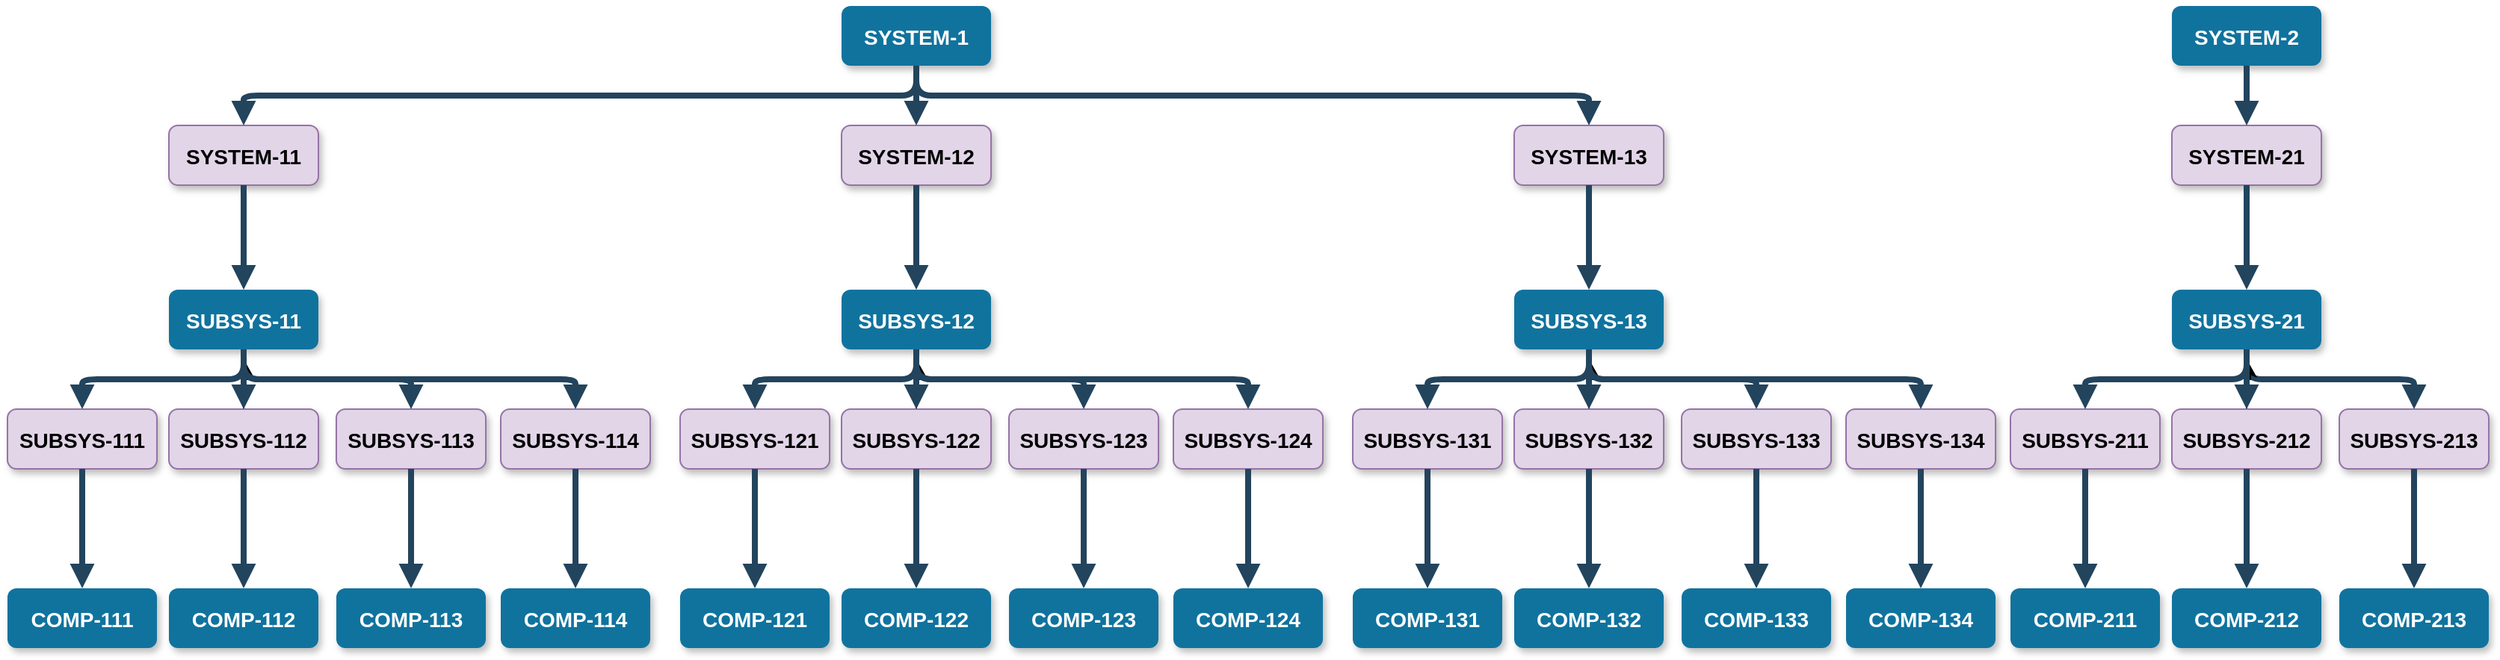<mxfile version="15.7.0" type="github">
  <diagram name="Page-1" id="97916047-d0de-89f5-080d-49f4d83e522f">
    <mxGraphModel dx="2370" dy="1270" grid="1" gridSize="10" guides="1" tooltips="1" connect="1" arrows="1" fold="1" page="1" pageScale="1.5" pageWidth="1169" pageHeight="827" background="none" math="0" shadow="0">
      <root>
        <mxCell id="0" />
        <mxCell id="1" parent="0" />
        <mxCell id="3" value="SYSTEM-1" style="rounded=1;fillColor=#10739E;strokeColor=none;shadow=1;gradientColor=none;fontStyle=1;fontColor=#FFFFFF;fontSize=14;" parent="1" vertex="1">
          <mxGeometry x="618" y="310" width="100" height="40" as="geometry" />
        </mxCell>
        <mxCell id="8" value="SYSTEM-11" style="rounded=1;fillColor=#e1d5e7;strokeColor=#9673a6;shadow=1;fontStyle=1;fontSize=14;" parent="1" vertex="1">
          <mxGeometry x="168" y="390" width="100" height="40" as="geometry" />
        </mxCell>
        <mxCell id="9" value="SUBSYS-11" style="rounded=1;fillColor=#10739E;strokeColor=none;shadow=1;gradientColor=none;fontStyle=1;fontColor=#FFFFFF;fontSize=14;" parent="1" vertex="1">
          <mxGeometry x="168" y="500" width="100" height="40" as="geometry" />
        </mxCell>
        <mxCell id="10" value="SUBSYS-113" style="rounded=1;fillColor=#e1d5e7;strokeColor=#9673a6;shadow=1;fontStyle=1;fontSize=14;" parent="1" vertex="1">
          <mxGeometry x="280" y="580" width="100" height="40" as="geometry" />
        </mxCell>
        <mxCell id="11" value="COMP-113" style="rounded=1;fillColor=#10739E;strokeColor=none;shadow=1;gradientColor=none;fontStyle=1;fontColor=#FFFFFF;fontSize=14;" parent="1" vertex="1">
          <mxGeometry x="280" y="700" width="100" height="40" as="geometry" />
        </mxCell>
        <mxCell id="13" value="SYSTEM-12" style="rounded=1;fillColor=#e1d5e7;strokeColor=#9673a6;shadow=1;fontStyle=1;fontSize=14;" parent="1" vertex="1">
          <mxGeometry x="618" y="390" width="100" height="40" as="geometry" />
        </mxCell>
        <mxCell id="23" value="SYSTEM-13" style="rounded=1;fillColor=#e1d5e7;strokeColor=#9673a6;shadow=1;fontStyle=1;fontSize=14;" parent="1" vertex="1">
          <mxGeometry x="1068" y="390" width="100" height="40" as="geometry" />
        </mxCell>
        <mxCell id="34" value="" style="edgeStyle=elbowEdgeStyle;elbow=vertical;strokeWidth=4;endArrow=block;endFill=1;fontStyle=1;strokeColor=#23445D;exitX=0.5;exitY=1;exitDx=0;exitDy=0;" parent="1" source="3" target="8" edge="1">
          <mxGeometry x="50" y="15.5" width="100" height="100" as="geometry">
            <mxPoint x="50" y="115.5" as="sourcePoint" />
            <mxPoint x="150" y="15.5" as="targetPoint" />
            <Array as="points">
              <mxPoint x="308" y="370" />
              <mxPoint x="278" y="410" />
              <mxPoint x="580" y="405.5" />
            </Array>
          </mxGeometry>
        </mxCell>
        <mxCell id="37" value="" style="edgeStyle=elbowEdgeStyle;elbow=vertical;strokeWidth=4;endArrow=block;endFill=1;fontStyle=1;strokeColor=#23445D;exitX=0.5;exitY=1;exitDx=0;exitDy=0;entryX=0.5;entryY=0;entryDx=0;entryDy=0;" parent="1" source="3" target="23" edge="1">
          <mxGeometry x="50" y="15.5" width="100" height="100" as="geometry">
            <mxPoint x="50" y="115.5" as="sourcePoint" />
            <mxPoint x="150" y="15.5" as="targetPoint" />
            <Array as="points">
              <mxPoint x="630" y="370" />
            </Array>
          </mxGeometry>
        </mxCell>
        <mxCell id="38" value="" style="edgeStyle=elbowEdgeStyle;elbow=vertical;strokeWidth=4;endArrow=block;endFill=1;fontStyle=1;strokeColor=#23445D;" parent="1" source="8" target="9" edge="1">
          <mxGeometry x="90" y="15.5" width="100" height="100" as="geometry">
            <mxPoint x="90" y="115.5" as="sourcePoint" />
            <mxPoint x="190" y="15.5" as="targetPoint" />
          </mxGeometry>
        </mxCell>
        <mxCell id="39" value="" style="edgeStyle=elbowEdgeStyle;elbow=vertical;strokeWidth=4;endArrow=block;endFill=1;fontStyle=1;strokeColor=#23445D;" parent="1" source="9" target="10" edge="1">
          <mxGeometry x="90" y="-34.5" width="100" height="100" as="geometry">
            <mxPoint x="90" y="65.5" as="sourcePoint" />
            <mxPoint x="190" y="-34.5" as="targetPoint" />
          </mxGeometry>
        </mxCell>
        <mxCell id="40" value="" style="edgeStyle=elbowEdgeStyle;elbow=vertical;strokeWidth=4;endArrow=block;endFill=1;fontStyle=1;strokeColor=#23445D;" parent="1" source="10" target="11" edge="1">
          <mxGeometry x="60" y="35.5" width="100" height="100" as="geometry">
            <mxPoint x="60" y="135.5" as="sourcePoint" />
            <mxPoint x="160" y="35.5" as="targetPoint" />
          </mxGeometry>
        </mxCell>
        <mxCell id="42" value="" style="edgeStyle=elbowEdgeStyle;elbow=vertical;strokeWidth=4;endArrow=block;endFill=1;fontStyle=1;strokeColor=#23445D;entryX=0.5;entryY=0;entryDx=0;entryDy=0;" parent="1" source="13" target="CCqJcbSyxTqTrVKvghvQ-70" edge="1">
          <mxGeometry x="280" y="15.5" width="100" height="100" as="geometry">
            <mxPoint x="280" y="115.5" as="sourcePoint" />
            <mxPoint x="820" y="500" as="targetPoint" />
          </mxGeometry>
        </mxCell>
        <mxCell id="50" value="" style="edgeStyle=elbowEdgeStyle;elbow=vertical;strokeWidth=4;endArrow=block;endFill=1;fontStyle=1;strokeColor=#23445D;entryX=0.5;entryY=0;entryDx=0;entryDy=0;" parent="1" source="23" target="CCqJcbSyxTqTrVKvghvQ-88" edge="1">
          <mxGeometry x="250" y="15.5" width="100" height="100" as="geometry">
            <mxPoint x="250" y="115.5" as="sourcePoint" />
            <mxPoint x="1320" y="492" as="targetPoint" />
          </mxGeometry>
        </mxCell>
        <mxCell id="54" value="" style="edgeStyle=elbowEdgeStyle;elbow=vertical;strokeWidth=4;endArrow=block;endFill=1;fontStyle=1;strokeColor=#23445D;exitX=0.5;exitY=1;exitDx=0;exitDy=0;entryX=0.5;entryY=0;entryDx=0;entryDy=0;" parent="1" source="3" target="13" edge="1">
          <mxGeometry x="330" y="15.5" width="100" height="100" as="geometry">
            <mxPoint x="330" y="115.5" as="sourcePoint" />
            <mxPoint x="628" y="390" as="targetPoint" />
            <Array as="points">
              <mxPoint x="668" y="370" />
            </Array>
          </mxGeometry>
        </mxCell>
        <mxCell id="CCqJcbSyxTqTrVKvghvQ-57" value="SUBSYS-111" style="rounded=1;fillColor=#e1d5e7;strokeColor=#9673a6;shadow=1;fontStyle=1;fontSize=14;" vertex="1" parent="1">
          <mxGeometry x="60" y="580" width="100" height="40" as="geometry" />
        </mxCell>
        <mxCell id="CCqJcbSyxTqTrVKvghvQ-58" value="COMP-111" style="rounded=1;fillColor=#10739E;strokeColor=none;shadow=1;gradientColor=none;fontStyle=1;fontColor=#FFFFFF;fontSize=14;" vertex="1" parent="1">
          <mxGeometry x="60" y="700" width="100" height="40" as="geometry" />
        </mxCell>
        <mxCell id="CCqJcbSyxTqTrVKvghvQ-59" value="" style="edgeStyle=elbowEdgeStyle;elbow=vertical;strokeWidth=4;endArrow=block;endFill=1;fontStyle=1;strokeColor=#23445D;exitX=0.5;exitY=1;exitDx=0;exitDy=0;" edge="1" parent="1" target="CCqJcbSyxTqTrVKvghvQ-57" source="9">
          <mxGeometry x="-160" y="-34.5" width="100" height="100" as="geometry">
            <mxPoint x="-32" y="520" as="sourcePoint" />
            <mxPoint x="-60" y="-34.5" as="targetPoint" />
          </mxGeometry>
        </mxCell>
        <mxCell id="CCqJcbSyxTqTrVKvghvQ-60" value="" style="edgeStyle=elbowEdgeStyle;elbow=vertical;strokeWidth=4;endArrow=block;endFill=1;fontStyle=1;strokeColor=#23445D;" edge="1" parent="1" source="CCqJcbSyxTqTrVKvghvQ-57" target="CCqJcbSyxTqTrVKvghvQ-58">
          <mxGeometry x="-160" y="35.5" width="100" height="100" as="geometry">
            <mxPoint x="-160" y="135.5" as="sourcePoint" />
            <mxPoint x="-60" y="35.5" as="targetPoint" />
          </mxGeometry>
        </mxCell>
        <mxCell id="CCqJcbSyxTqTrVKvghvQ-65" style="edgeStyle=orthogonalEdgeStyle;rounded=0;orthogonalLoop=1;jettySize=auto;html=1;" edge="1" parent="1" source="CCqJcbSyxTqTrVKvghvQ-61">
          <mxGeometry relative="1" as="geometry">
            <mxPoint x="220" y="550" as="targetPoint" />
          </mxGeometry>
        </mxCell>
        <mxCell id="CCqJcbSyxTqTrVKvghvQ-61" value="SUBSYS-112" style="rounded=1;fillColor=#e1d5e7;strokeColor=#9673a6;shadow=1;fontStyle=1;fontSize=14;" vertex="1" parent="1">
          <mxGeometry x="168" y="580" width="100" height="40" as="geometry" />
        </mxCell>
        <mxCell id="CCqJcbSyxTqTrVKvghvQ-62" value="COMP-112" style="rounded=1;fillColor=#10739E;strokeColor=none;shadow=1;gradientColor=none;fontStyle=1;fontColor=#FFFFFF;fontSize=14;" vertex="1" parent="1">
          <mxGeometry x="168" y="700" width="100" height="40" as="geometry" />
        </mxCell>
        <mxCell id="CCqJcbSyxTqTrVKvghvQ-63" value="" style="edgeStyle=elbowEdgeStyle;elbow=vertical;strokeWidth=4;endArrow=block;endFill=1;fontStyle=1;strokeColor=#23445D;" edge="1" parent="1" source="CCqJcbSyxTqTrVKvghvQ-61" target="CCqJcbSyxTqTrVKvghvQ-62">
          <mxGeometry x="-50" y="35.5" width="100" height="100" as="geometry">
            <mxPoint x="-50" y="135.5" as="sourcePoint" />
            <mxPoint x="50" y="35.5" as="targetPoint" />
          </mxGeometry>
        </mxCell>
        <mxCell id="CCqJcbSyxTqTrVKvghvQ-64" value="" style="edgeStyle=elbowEdgeStyle;elbow=vertical;strokeWidth=4;endArrow=block;endFill=1;fontStyle=1;strokeColor=#23445D;exitX=0.5;exitY=1;exitDx=0;exitDy=0;entryX=0.5;entryY=0;entryDx=0;entryDy=0;" edge="1" parent="1" source="9" target="CCqJcbSyxTqTrVKvghvQ-61">
          <mxGeometry x="-150" y="-24.5" width="100" height="100" as="geometry">
            <mxPoint x="228" y="560" as="sourcePoint" />
            <mxPoint x="120" y="590" as="targetPoint" />
          </mxGeometry>
        </mxCell>
        <mxCell id="CCqJcbSyxTqTrVKvghvQ-66" value="SUBSYS-114" style="rounded=1;fillColor=#e1d5e7;strokeColor=#9673a6;shadow=1;fontStyle=1;fontSize=14;" vertex="1" parent="1">
          <mxGeometry x="390" y="580" width="100" height="40" as="geometry" />
        </mxCell>
        <mxCell id="CCqJcbSyxTqTrVKvghvQ-67" value="COMP-114" style="rounded=1;fillColor=#10739E;strokeColor=none;shadow=1;gradientColor=none;fontStyle=1;fontColor=#FFFFFF;fontSize=14;" vertex="1" parent="1">
          <mxGeometry x="390" y="700" width="100" height="40" as="geometry" />
        </mxCell>
        <mxCell id="CCqJcbSyxTqTrVKvghvQ-68" value="" style="edgeStyle=elbowEdgeStyle;elbow=vertical;strokeWidth=4;endArrow=block;endFill=1;fontStyle=1;strokeColor=#23445D;" edge="1" parent="1" source="CCqJcbSyxTqTrVKvghvQ-66" target="CCqJcbSyxTqTrVKvghvQ-67">
          <mxGeometry x="170" y="35.5" width="100" height="100" as="geometry">
            <mxPoint x="170" y="135.5" as="sourcePoint" />
            <mxPoint x="270" y="35.5" as="targetPoint" />
          </mxGeometry>
        </mxCell>
        <mxCell id="CCqJcbSyxTqTrVKvghvQ-69" value="" style="edgeStyle=elbowEdgeStyle;elbow=vertical;strokeWidth=4;endArrow=block;endFill=1;fontStyle=1;strokeColor=#23445D;entryX=0.5;entryY=0;entryDx=0;entryDy=0;exitX=0.5;exitY=1;exitDx=0;exitDy=0;" edge="1" parent="1" source="9" target="CCqJcbSyxTqTrVKvghvQ-66">
          <mxGeometry x="100" y="-24.5" width="100" height="100" as="geometry">
            <mxPoint x="228" y="550" as="sourcePoint" />
            <mxPoint x="340" y="590" as="targetPoint" />
          </mxGeometry>
        </mxCell>
        <mxCell id="CCqJcbSyxTqTrVKvghvQ-70" value="SUBSYS-12" style="rounded=1;fillColor=#10739E;strokeColor=none;shadow=1;gradientColor=none;fontStyle=1;fontColor=#FFFFFF;fontSize=14;" vertex="1" parent="1">
          <mxGeometry x="618" y="500" width="100" height="40" as="geometry" />
        </mxCell>
        <mxCell id="CCqJcbSyxTqTrVKvghvQ-71" value="SUBSYS-123" style="rounded=1;fillColor=#e1d5e7;strokeColor=#9673a6;shadow=1;fontStyle=1;fontSize=14;" vertex="1" parent="1">
          <mxGeometry x="730" y="580" width="100" height="40" as="geometry" />
        </mxCell>
        <mxCell id="CCqJcbSyxTqTrVKvghvQ-72" value="COMP-123" style="rounded=1;fillColor=#10739E;strokeColor=none;shadow=1;gradientColor=none;fontStyle=1;fontColor=#FFFFFF;fontSize=14;" vertex="1" parent="1">
          <mxGeometry x="730" y="700" width="100" height="40" as="geometry" />
        </mxCell>
        <mxCell id="CCqJcbSyxTqTrVKvghvQ-73" value="" style="edgeStyle=elbowEdgeStyle;elbow=vertical;strokeWidth=4;endArrow=block;endFill=1;fontStyle=1;strokeColor=#23445D;" edge="1" parent="1" source="CCqJcbSyxTqTrVKvghvQ-70" target="CCqJcbSyxTqTrVKvghvQ-71">
          <mxGeometry x="540" y="-34.5" width="100" height="100" as="geometry">
            <mxPoint x="540" y="65.5" as="sourcePoint" />
            <mxPoint x="640" y="-34.5" as="targetPoint" />
          </mxGeometry>
        </mxCell>
        <mxCell id="CCqJcbSyxTqTrVKvghvQ-74" value="" style="edgeStyle=elbowEdgeStyle;elbow=vertical;strokeWidth=4;endArrow=block;endFill=1;fontStyle=1;strokeColor=#23445D;" edge="1" parent="1" source="CCqJcbSyxTqTrVKvghvQ-71" target="CCqJcbSyxTqTrVKvghvQ-72">
          <mxGeometry x="510" y="35.5" width="100" height="100" as="geometry">
            <mxPoint x="510" y="135.5" as="sourcePoint" />
            <mxPoint x="610" y="35.5" as="targetPoint" />
          </mxGeometry>
        </mxCell>
        <mxCell id="CCqJcbSyxTqTrVKvghvQ-75" value="SUBSYS-121" style="rounded=1;fillColor=#e1d5e7;strokeColor=#9673a6;shadow=1;fontStyle=1;fontSize=14;" vertex="1" parent="1">
          <mxGeometry x="510" y="580" width="100" height="40" as="geometry" />
        </mxCell>
        <mxCell id="CCqJcbSyxTqTrVKvghvQ-76" value="COMP-121" style="rounded=1;fillColor=#10739E;strokeColor=none;shadow=1;gradientColor=none;fontStyle=1;fontColor=#FFFFFF;fontSize=14;" vertex="1" parent="1">
          <mxGeometry x="510" y="700" width="100" height="40" as="geometry" />
        </mxCell>
        <mxCell id="CCqJcbSyxTqTrVKvghvQ-77" value="" style="edgeStyle=elbowEdgeStyle;elbow=vertical;strokeWidth=4;endArrow=block;endFill=1;fontStyle=1;strokeColor=#23445D;exitX=0.5;exitY=1;exitDx=0;exitDy=0;" edge="1" parent="1" source="CCqJcbSyxTqTrVKvghvQ-70" target="CCqJcbSyxTqTrVKvghvQ-75">
          <mxGeometry x="290" y="-34.5" width="100" height="100" as="geometry">
            <mxPoint x="418" y="520" as="sourcePoint" />
            <mxPoint x="390" y="-34.5" as="targetPoint" />
          </mxGeometry>
        </mxCell>
        <mxCell id="CCqJcbSyxTqTrVKvghvQ-78" value="" style="edgeStyle=elbowEdgeStyle;elbow=vertical;strokeWidth=4;endArrow=block;endFill=1;fontStyle=1;strokeColor=#23445D;" edge="1" parent="1" source="CCqJcbSyxTqTrVKvghvQ-75" target="CCqJcbSyxTqTrVKvghvQ-76">
          <mxGeometry x="290" y="35.5" width="100" height="100" as="geometry">
            <mxPoint x="290" y="135.5" as="sourcePoint" />
            <mxPoint x="390" y="35.5" as="targetPoint" />
          </mxGeometry>
        </mxCell>
        <mxCell id="CCqJcbSyxTqTrVKvghvQ-79" style="edgeStyle=orthogonalEdgeStyle;rounded=0;orthogonalLoop=1;jettySize=auto;html=1;" edge="1" parent="1" source="CCqJcbSyxTqTrVKvghvQ-80">
          <mxGeometry relative="1" as="geometry">
            <mxPoint x="670" y="550" as="targetPoint" />
          </mxGeometry>
        </mxCell>
        <mxCell id="CCqJcbSyxTqTrVKvghvQ-80" value="SUBSYS-122" style="rounded=1;fillColor=#e1d5e7;strokeColor=#9673a6;shadow=1;fontStyle=1;fontSize=14;" vertex="1" parent="1">
          <mxGeometry x="618" y="580" width="100" height="40" as="geometry" />
        </mxCell>
        <mxCell id="CCqJcbSyxTqTrVKvghvQ-81" value="COMP-122" style="rounded=1;fillColor=#10739E;strokeColor=none;shadow=1;gradientColor=none;fontStyle=1;fontColor=#FFFFFF;fontSize=14;" vertex="1" parent="1">
          <mxGeometry x="618" y="700" width="100" height="40" as="geometry" />
        </mxCell>
        <mxCell id="CCqJcbSyxTqTrVKvghvQ-82" value="" style="edgeStyle=elbowEdgeStyle;elbow=vertical;strokeWidth=4;endArrow=block;endFill=1;fontStyle=1;strokeColor=#23445D;" edge="1" parent="1" source="CCqJcbSyxTqTrVKvghvQ-80" target="CCqJcbSyxTqTrVKvghvQ-81">
          <mxGeometry x="400" y="35.5" width="100" height="100" as="geometry">
            <mxPoint x="400" y="135.5" as="sourcePoint" />
            <mxPoint x="500" y="35.5" as="targetPoint" />
          </mxGeometry>
        </mxCell>
        <mxCell id="CCqJcbSyxTqTrVKvghvQ-83" value="" style="edgeStyle=elbowEdgeStyle;elbow=vertical;strokeWidth=4;endArrow=block;endFill=1;fontStyle=1;strokeColor=#23445D;exitX=0.5;exitY=1;exitDx=0;exitDy=0;entryX=0.5;entryY=0;entryDx=0;entryDy=0;" edge="1" parent="1" source="CCqJcbSyxTqTrVKvghvQ-70" target="CCqJcbSyxTqTrVKvghvQ-80">
          <mxGeometry x="300" y="-24.5" width="100" height="100" as="geometry">
            <mxPoint x="678" y="560" as="sourcePoint" />
            <mxPoint x="570" y="590" as="targetPoint" />
          </mxGeometry>
        </mxCell>
        <mxCell id="CCqJcbSyxTqTrVKvghvQ-84" value="SUBSYS-124" style="rounded=1;fillColor=#e1d5e7;strokeColor=#9673a6;shadow=1;fontStyle=1;fontSize=14;" vertex="1" parent="1">
          <mxGeometry x="840" y="580" width="100" height="40" as="geometry" />
        </mxCell>
        <mxCell id="CCqJcbSyxTqTrVKvghvQ-85" value="COMP-124" style="rounded=1;fillColor=#10739E;strokeColor=none;shadow=1;gradientColor=none;fontStyle=1;fontColor=#FFFFFF;fontSize=14;" vertex="1" parent="1">
          <mxGeometry x="840" y="700" width="100" height="40" as="geometry" />
        </mxCell>
        <mxCell id="CCqJcbSyxTqTrVKvghvQ-86" value="" style="edgeStyle=elbowEdgeStyle;elbow=vertical;strokeWidth=4;endArrow=block;endFill=1;fontStyle=1;strokeColor=#23445D;" edge="1" parent="1" source="CCqJcbSyxTqTrVKvghvQ-84" target="CCqJcbSyxTqTrVKvghvQ-85">
          <mxGeometry x="620" y="35.5" width="100" height="100" as="geometry">
            <mxPoint x="620" y="135.5" as="sourcePoint" />
            <mxPoint x="720" y="35.5" as="targetPoint" />
          </mxGeometry>
        </mxCell>
        <mxCell id="CCqJcbSyxTqTrVKvghvQ-87" value="" style="edgeStyle=elbowEdgeStyle;elbow=vertical;strokeWidth=4;endArrow=block;endFill=1;fontStyle=1;strokeColor=#23445D;entryX=0.5;entryY=0;entryDx=0;entryDy=0;exitX=0.5;exitY=1;exitDx=0;exitDy=0;" edge="1" parent="1" source="CCqJcbSyxTqTrVKvghvQ-70" target="CCqJcbSyxTqTrVKvghvQ-84">
          <mxGeometry x="550" y="-24.5" width="100" height="100" as="geometry">
            <mxPoint x="678" y="550" as="sourcePoint" />
            <mxPoint x="790" y="590" as="targetPoint" />
          </mxGeometry>
        </mxCell>
        <mxCell id="CCqJcbSyxTqTrVKvghvQ-88" value="SUBSYS-13" style="rounded=1;fillColor=#10739E;strokeColor=none;shadow=1;gradientColor=none;fontStyle=1;fontColor=#FFFFFF;fontSize=14;" vertex="1" parent="1">
          <mxGeometry x="1068" y="500" width="100" height="40" as="geometry" />
        </mxCell>
        <mxCell id="CCqJcbSyxTqTrVKvghvQ-89" value="SUBSYS-133" style="rounded=1;fillColor=#e1d5e7;strokeColor=#9673a6;shadow=1;fontStyle=1;fontSize=14;" vertex="1" parent="1">
          <mxGeometry x="1180" y="580" width="100" height="40" as="geometry" />
        </mxCell>
        <mxCell id="CCqJcbSyxTqTrVKvghvQ-90" value="COMP-133" style="rounded=1;fillColor=#10739E;strokeColor=none;shadow=1;gradientColor=none;fontStyle=1;fontColor=#FFFFFF;fontSize=14;" vertex="1" parent="1">
          <mxGeometry x="1180" y="700" width="100" height="40" as="geometry" />
        </mxCell>
        <mxCell id="CCqJcbSyxTqTrVKvghvQ-91" value="" style="edgeStyle=elbowEdgeStyle;elbow=vertical;strokeWidth=4;endArrow=block;endFill=1;fontStyle=1;strokeColor=#23445D;" edge="1" parent="1" source="CCqJcbSyxTqTrVKvghvQ-88" target="CCqJcbSyxTqTrVKvghvQ-89">
          <mxGeometry x="990" y="-34.5" width="100" height="100" as="geometry">
            <mxPoint x="990" y="65.5" as="sourcePoint" />
            <mxPoint x="1090" y="-34.5" as="targetPoint" />
          </mxGeometry>
        </mxCell>
        <mxCell id="CCqJcbSyxTqTrVKvghvQ-92" value="" style="edgeStyle=elbowEdgeStyle;elbow=vertical;strokeWidth=4;endArrow=block;endFill=1;fontStyle=1;strokeColor=#23445D;" edge="1" parent="1" source="CCqJcbSyxTqTrVKvghvQ-89" target="CCqJcbSyxTqTrVKvghvQ-90">
          <mxGeometry x="960" y="35.5" width="100" height="100" as="geometry">
            <mxPoint x="960" y="135.5" as="sourcePoint" />
            <mxPoint x="1060" y="35.5" as="targetPoint" />
          </mxGeometry>
        </mxCell>
        <mxCell id="CCqJcbSyxTqTrVKvghvQ-93" value="SUBSYS-131" style="rounded=1;fillColor=#e1d5e7;strokeColor=#9673a6;shadow=1;fontStyle=1;fontSize=14;" vertex="1" parent="1">
          <mxGeometry x="960" y="580" width="100" height="40" as="geometry" />
        </mxCell>
        <mxCell id="CCqJcbSyxTqTrVKvghvQ-94" value="COMP-131" style="rounded=1;fillColor=#10739E;strokeColor=none;shadow=1;gradientColor=none;fontStyle=1;fontColor=#FFFFFF;fontSize=14;" vertex="1" parent="1">
          <mxGeometry x="960" y="700" width="100" height="40" as="geometry" />
        </mxCell>
        <mxCell id="CCqJcbSyxTqTrVKvghvQ-95" value="" style="edgeStyle=elbowEdgeStyle;elbow=vertical;strokeWidth=4;endArrow=block;endFill=1;fontStyle=1;strokeColor=#23445D;exitX=0.5;exitY=1;exitDx=0;exitDy=0;" edge="1" parent="1" source="CCqJcbSyxTqTrVKvghvQ-88" target="CCqJcbSyxTqTrVKvghvQ-93">
          <mxGeometry x="740" y="-34.5" width="100" height="100" as="geometry">
            <mxPoint x="868" y="520" as="sourcePoint" />
            <mxPoint x="840" y="-34.5" as="targetPoint" />
          </mxGeometry>
        </mxCell>
        <mxCell id="CCqJcbSyxTqTrVKvghvQ-96" value="" style="edgeStyle=elbowEdgeStyle;elbow=vertical;strokeWidth=4;endArrow=block;endFill=1;fontStyle=1;strokeColor=#23445D;" edge="1" parent="1" source="CCqJcbSyxTqTrVKvghvQ-93" target="CCqJcbSyxTqTrVKvghvQ-94">
          <mxGeometry x="740" y="35.5" width="100" height="100" as="geometry">
            <mxPoint x="740" y="135.5" as="sourcePoint" />
            <mxPoint x="840" y="35.5" as="targetPoint" />
          </mxGeometry>
        </mxCell>
        <mxCell id="CCqJcbSyxTqTrVKvghvQ-97" style="edgeStyle=orthogonalEdgeStyle;rounded=0;orthogonalLoop=1;jettySize=auto;html=1;" edge="1" parent="1" source="CCqJcbSyxTqTrVKvghvQ-98">
          <mxGeometry relative="1" as="geometry">
            <mxPoint x="1120" y="550" as="targetPoint" />
          </mxGeometry>
        </mxCell>
        <mxCell id="CCqJcbSyxTqTrVKvghvQ-98" value="SUBSYS-132" style="rounded=1;fillColor=#e1d5e7;strokeColor=#9673a6;shadow=1;fontStyle=1;fontSize=14;" vertex="1" parent="1">
          <mxGeometry x="1068" y="580" width="100" height="40" as="geometry" />
        </mxCell>
        <mxCell id="CCqJcbSyxTqTrVKvghvQ-99" value="COMP-132" style="rounded=1;fillColor=#10739E;strokeColor=none;shadow=1;gradientColor=none;fontStyle=1;fontColor=#FFFFFF;fontSize=14;" vertex="1" parent="1">
          <mxGeometry x="1068" y="700" width="100" height="40" as="geometry" />
        </mxCell>
        <mxCell id="CCqJcbSyxTqTrVKvghvQ-100" value="" style="edgeStyle=elbowEdgeStyle;elbow=vertical;strokeWidth=4;endArrow=block;endFill=1;fontStyle=1;strokeColor=#23445D;" edge="1" parent="1" source="CCqJcbSyxTqTrVKvghvQ-98" target="CCqJcbSyxTqTrVKvghvQ-99">
          <mxGeometry x="850" y="35.5" width="100" height="100" as="geometry">
            <mxPoint x="850" y="135.5" as="sourcePoint" />
            <mxPoint x="950" y="35.5" as="targetPoint" />
          </mxGeometry>
        </mxCell>
        <mxCell id="CCqJcbSyxTqTrVKvghvQ-101" value="" style="edgeStyle=elbowEdgeStyle;elbow=vertical;strokeWidth=4;endArrow=block;endFill=1;fontStyle=1;strokeColor=#23445D;exitX=0.5;exitY=1;exitDx=0;exitDy=0;entryX=0.5;entryY=0;entryDx=0;entryDy=0;" edge="1" parent="1" source="CCqJcbSyxTqTrVKvghvQ-88" target="CCqJcbSyxTqTrVKvghvQ-98">
          <mxGeometry x="750" y="-24.5" width="100" height="100" as="geometry">
            <mxPoint x="1128" y="560" as="sourcePoint" />
            <mxPoint x="1020" y="590" as="targetPoint" />
          </mxGeometry>
        </mxCell>
        <mxCell id="CCqJcbSyxTqTrVKvghvQ-102" value="SUBSYS-134" style="rounded=1;fillColor=#e1d5e7;strokeColor=#9673a6;shadow=1;fontStyle=1;fontSize=14;" vertex="1" parent="1">
          <mxGeometry x="1290" y="580" width="100" height="40" as="geometry" />
        </mxCell>
        <mxCell id="CCqJcbSyxTqTrVKvghvQ-103" value="COMP-134" style="rounded=1;fillColor=#10739E;strokeColor=none;shadow=1;gradientColor=none;fontStyle=1;fontColor=#FFFFFF;fontSize=14;" vertex="1" parent="1">
          <mxGeometry x="1290" y="700" width="100" height="40" as="geometry" />
        </mxCell>
        <mxCell id="CCqJcbSyxTqTrVKvghvQ-104" value="" style="edgeStyle=elbowEdgeStyle;elbow=vertical;strokeWidth=4;endArrow=block;endFill=1;fontStyle=1;strokeColor=#23445D;" edge="1" parent="1" source="CCqJcbSyxTqTrVKvghvQ-102" target="CCqJcbSyxTqTrVKvghvQ-103">
          <mxGeometry x="1070" y="35.5" width="100" height="100" as="geometry">
            <mxPoint x="1070" y="135.5" as="sourcePoint" />
            <mxPoint x="1170" y="35.5" as="targetPoint" />
          </mxGeometry>
        </mxCell>
        <mxCell id="CCqJcbSyxTqTrVKvghvQ-105" value="" style="edgeStyle=elbowEdgeStyle;elbow=vertical;strokeWidth=4;endArrow=block;endFill=1;fontStyle=1;strokeColor=#23445D;entryX=0.5;entryY=0;entryDx=0;entryDy=0;exitX=0.5;exitY=1;exitDx=0;exitDy=0;" edge="1" parent="1" source="CCqJcbSyxTqTrVKvghvQ-88" target="CCqJcbSyxTqTrVKvghvQ-102">
          <mxGeometry x="1000" y="-24.5" width="100" height="100" as="geometry">
            <mxPoint x="1128" y="550" as="sourcePoint" />
            <mxPoint x="1240" y="590" as="targetPoint" />
          </mxGeometry>
        </mxCell>
        <mxCell id="CCqJcbSyxTqTrVKvghvQ-106" value="SYSTEM-21" style="rounded=1;fillColor=#e1d5e7;strokeColor=#9673a6;shadow=1;fontStyle=1;fontSize=14;" vertex="1" parent="1">
          <mxGeometry x="1508" y="390" width="100" height="40" as="geometry" />
        </mxCell>
        <mxCell id="CCqJcbSyxTqTrVKvghvQ-107" value="" style="edgeStyle=elbowEdgeStyle;elbow=vertical;strokeWidth=4;endArrow=block;endFill=1;fontStyle=1;strokeColor=#23445D;entryX=0.5;entryY=0;entryDx=0;entryDy=0;" edge="1" parent="1" source="CCqJcbSyxTqTrVKvghvQ-106" target="CCqJcbSyxTqTrVKvghvQ-108">
          <mxGeometry x="690" y="15.5" width="100" height="100" as="geometry">
            <mxPoint x="690" y="115.5" as="sourcePoint" />
            <mxPoint x="1760" y="492" as="targetPoint" />
          </mxGeometry>
        </mxCell>
        <mxCell id="CCqJcbSyxTqTrVKvghvQ-108" value="SUBSYS-21" style="rounded=1;fillColor=#10739E;strokeColor=none;shadow=1;gradientColor=none;fontStyle=1;fontColor=#FFFFFF;fontSize=14;" vertex="1" parent="1">
          <mxGeometry x="1508" y="500" width="100" height="40" as="geometry" />
        </mxCell>
        <mxCell id="CCqJcbSyxTqTrVKvghvQ-109" value="SUBSYS-213" style="rounded=1;fillColor=#e1d5e7;strokeColor=#9673a6;shadow=1;fontStyle=1;fontSize=14;" vertex="1" parent="1">
          <mxGeometry x="1620" y="580" width="100" height="40" as="geometry" />
        </mxCell>
        <mxCell id="CCqJcbSyxTqTrVKvghvQ-110" value="COMP-213" style="rounded=1;fillColor=#10739E;strokeColor=none;shadow=1;gradientColor=none;fontStyle=1;fontColor=#FFFFFF;fontSize=14;" vertex="1" parent="1">
          <mxGeometry x="1620" y="700" width="100" height="40" as="geometry" />
        </mxCell>
        <mxCell id="CCqJcbSyxTqTrVKvghvQ-111" value="" style="edgeStyle=elbowEdgeStyle;elbow=vertical;strokeWidth=4;endArrow=block;endFill=1;fontStyle=1;strokeColor=#23445D;" edge="1" parent="1" source="CCqJcbSyxTqTrVKvghvQ-108" target="CCqJcbSyxTqTrVKvghvQ-109">
          <mxGeometry x="1430" y="-34.5" width="100" height="100" as="geometry">
            <mxPoint x="1430" y="65.5" as="sourcePoint" />
            <mxPoint x="1530" y="-34.5" as="targetPoint" />
          </mxGeometry>
        </mxCell>
        <mxCell id="CCqJcbSyxTqTrVKvghvQ-112" value="" style="edgeStyle=elbowEdgeStyle;elbow=vertical;strokeWidth=4;endArrow=block;endFill=1;fontStyle=1;strokeColor=#23445D;" edge="1" parent="1" source="CCqJcbSyxTqTrVKvghvQ-109" target="CCqJcbSyxTqTrVKvghvQ-110">
          <mxGeometry x="1400" y="35.5" width="100" height="100" as="geometry">
            <mxPoint x="1400" y="135.5" as="sourcePoint" />
            <mxPoint x="1500" y="35.5" as="targetPoint" />
          </mxGeometry>
        </mxCell>
        <mxCell id="CCqJcbSyxTqTrVKvghvQ-113" value="SUBSYS-211" style="rounded=1;fillColor=#e1d5e7;strokeColor=#9673a6;shadow=1;fontStyle=1;fontSize=14;" vertex="1" parent="1">
          <mxGeometry x="1400" y="580" width="100" height="40" as="geometry" />
        </mxCell>
        <mxCell id="CCqJcbSyxTqTrVKvghvQ-114" value="COMP-211" style="rounded=1;fillColor=#10739E;strokeColor=none;shadow=1;gradientColor=none;fontStyle=1;fontColor=#FFFFFF;fontSize=14;" vertex="1" parent="1">
          <mxGeometry x="1400" y="700" width="100" height="40" as="geometry" />
        </mxCell>
        <mxCell id="CCqJcbSyxTqTrVKvghvQ-115" value="" style="edgeStyle=elbowEdgeStyle;elbow=vertical;strokeWidth=4;endArrow=block;endFill=1;fontStyle=1;strokeColor=#23445D;exitX=0.5;exitY=1;exitDx=0;exitDy=0;" edge="1" parent="1" source="CCqJcbSyxTqTrVKvghvQ-108" target="CCqJcbSyxTqTrVKvghvQ-113">
          <mxGeometry x="1180" y="-34.5" width="100" height="100" as="geometry">
            <mxPoint x="1308" y="520" as="sourcePoint" />
            <mxPoint x="1280" y="-34.5" as="targetPoint" />
          </mxGeometry>
        </mxCell>
        <mxCell id="CCqJcbSyxTqTrVKvghvQ-116" value="" style="edgeStyle=elbowEdgeStyle;elbow=vertical;strokeWidth=4;endArrow=block;endFill=1;fontStyle=1;strokeColor=#23445D;" edge="1" parent="1" source="CCqJcbSyxTqTrVKvghvQ-113" target="CCqJcbSyxTqTrVKvghvQ-114">
          <mxGeometry x="1180" y="35.5" width="100" height="100" as="geometry">
            <mxPoint x="1180" y="135.5" as="sourcePoint" />
            <mxPoint x="1280" y="35.5" as="targetPoint" />
          </mxGeometry>
        </mxCell>
        <mxCell id="CCqJcbSyxTqTrVKvghvQ-117" style="edgeStyle=orthogonalEdgeStyle;rounded=0;orthogonalLoop=1;jettySize=auto;html=1;" edge="1" parent="1" source="CCqJcbSyxTqTrVKvghvQ-118">
          <mxGeometry relative="1" as="geometry">
            <mxPoint x="1560" y="550" as="targetPoint" />
          </mxGeometry>
        </mxCell>
        <mxCell id="CCqJcbSyxTqTrVKvghvQ-118" value="SUBSYS-212" style="rounded=1;fillColor=#e1d5e7;strokeColor=#9673a6;shadow=1;fontStyle=1;fontSize=14;" vertex="1" parent="1">
          <mxGeometry x="1508" y="580" width="100" height="40" as="geometry" />
        </mxCell>
        <mxCell id="CCqJcbSyxTqTrVKvghvQ-119" value="COMP-212" style="rounded=1;fillColor=#10739E;strokeColor=none;shadow=1;gradientColor=none;fontStyle=1;fontColor=#FFFFFF;fontSize=14;" vertex="1" parent="1">
          <mxGeometry x="1508" y="700" width="100" height="40" as="geometry" />
        </mxCell>
        <mxCell id="CCqJcbSyxTqTrVKvghvQ-120" value="" style="edgeStyle=elbowEdgeStyle;elbow=vertical;strokeWidth=4;endArrow=block;endFill=1;fontStyle=1;strokeColor=#23445D;" edge="1" parent="1" source="CCqJcbSyxTqTrVKvghvQ-118" target="CCqJcbSyxTqTrVKvghvQ-119">
          <mxGeometry x="1290" y="35.5" width="100" height="100" as="geometry">
            <mxPoint x="1290" y="135.5" as="sourcePoint" />
            <mxPoint x="1390" y="35.5" as="targetPoint" />
          </mxGeometry>
        </mxCell>
        <mxCell id="CCqJcbSyxTqTrVKvghvQ-121" value="" style="edgeStyle=elbowEdgeStyle;elbow=vertical;strokeWidth=4;endArrow=block;endFill=1;fontStyle=1;strokeColor=#23445D;exitX=0.5;exitY=1;exitDx=0;exitDy=0;entryX=0.5;entryY=0;entryDx=0;entryDy=0;" edge="1" parent="1" source="CCqJcbSyxTqTrVKvghvQ-108" target="CCqJcbSyxTqTrVKvghvQ-118">
          <mxGeometry x="1190" y="-24.5" width="100" height="100" as="geometry">
            <mxPoint x="1568" y="560" as="sourcePoint" />
            <mxPoint x="1460" y="590" as="targetPoint" />
          </mxGeometry>
        </mxCell>
        <mxCell id="CCqJcbSyxTqTrVKvghvQ-126" value="SYSTEM-2" style="rounded=1;fillColor=#10739E;strokeColor=none;shadow=1;gradientColor=none;fontStyle=1;fontColor=#FFFFFF;fontSize=14;" vertex="1" parent="1">
          <mxGeometry x="1508" y="310" width="100" height="40" as="geometry" />
        </mxCell>
        <mxCell id="CCqJcbSyxTqTrVKvghvQ-127" value="" style="edgeStyle=elbowEdgeStyle;elbow=vertical;strokeWidth=4;endArrow=block;endFill=1;fontStyle=1;strokeColor=#23445D;entryX=0.5;entryY=0;entryDx=0;entryDy=0;exitX=0.5;exitY=1;exitDx=0;exitDy=0;" edge="1" parent="1" source="CCqJcbSyxTqTrVKvghvQ-126" target="CCqJcbSyxTqTrVKvghvQ-106">
          <mxGeometry x="772" y="-64.5" width="100" height="100" as="geometry">
            <mxPoint x="1640.0" y="350" as="sourcePoint" />
            <mxPoint x="1640.0" y="420" as="targetPoint" />
          </mxGeometry>
        </mxCell>
      </root>
    </mxGraphModel>
  </diagram>
</mxfile>
